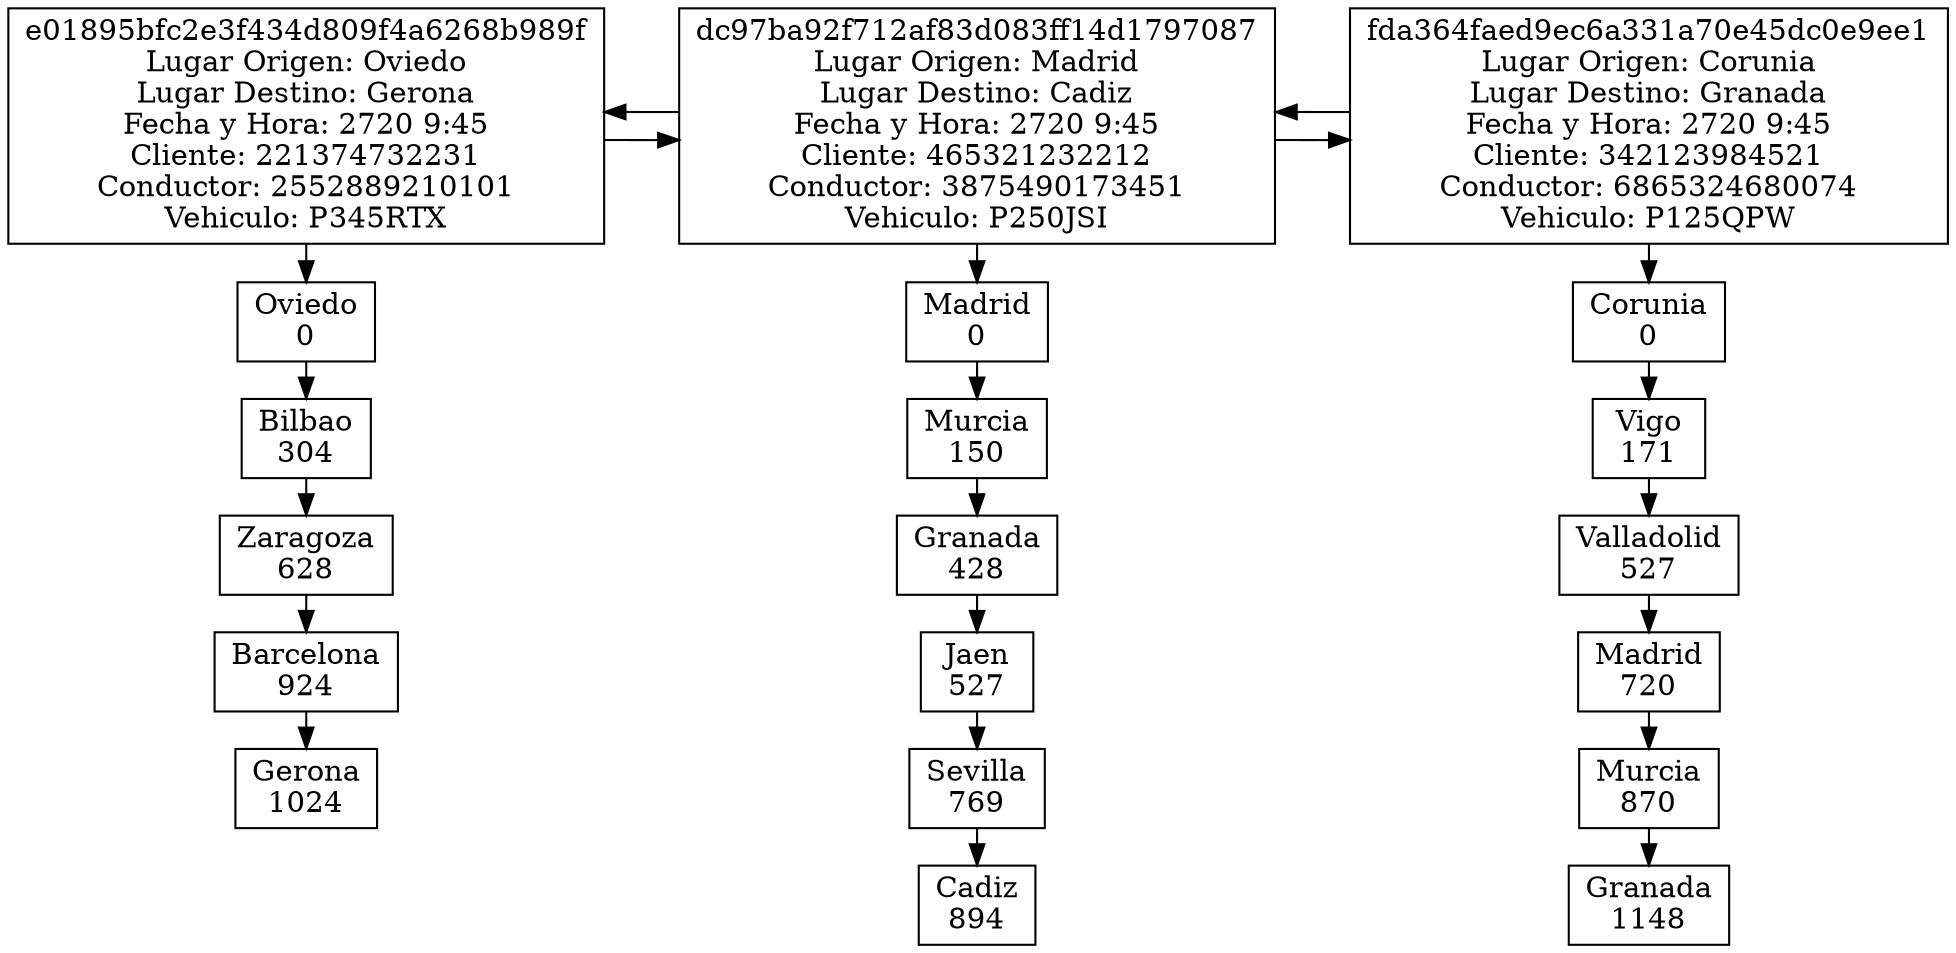 digraph BlockChain{ 
node[shape=box]; 
rankdir = LR; 

"27096026"[label = "e01895bfc2e3f434d809f4a6268b989f&#92;nLugar Origen: Oviedo&#92;nLugar Destino: Gerona&#92;nFecha y Hora: 2720 9:45&#92;nCliente: 221374732231&#92;nConductor: 2552889210101&#92;nVehiculo: P345RTX"] 
"8421612"[label = "dc97ba92f712af83d083ff14d1797087&#92;nLugar Origen: Madrid&#92;nLugar Destino: Cadiz&#92;nFecha y Hora: 2720 9:45&#92;nCliente: 465321232212&#92;nConductor: 3875490173451&#92;nVehiculo: P250JSI"] 
"2111460"[label = "fda364faed9ec6a331a70e45dc0e9ee1&#92;nLugar Origen: Corunia&#92;nLugar Destino: Granada&#92;nFecha y Hora: 2720 9:45&#92;nCliente: 342123984521&#92;nConductor: 6865324680074&#92;nVehiculo: P125QPW"] 
"27096026"->"8421612"; 
"8421612"->"27096026"; 
"8421612"->"2111460"; 
"2111460"->"8421612"; 

subgraph ruta_27096026{ 
rank=same; 
"Oviedo_27096026"[label="Oviedo&#92;n0"]; 
"Bilbao_27096026"[label="Bilbao&#92;n304"]; 
"Zaragoza_27096026"[label="Zaragoza&#92;n628"]; 
"Barcelona_27096026"[label="Barcelona&#92;n924"]; 
"Gerona_27096026"[label="Gerona&#92;n1024"]; 

"Oviedo_27096026"->"Bilbao_27096026"; 
"Bilbao_27096026"->"Zaragoza_27096026"; 
"Zaragoza_27096026"->"Barcelona_27096026"; 
"Barcelona_27096026"->"Gerona_27096026"; 
}
subgraph ruta_8421612{ 
rank=same; 
"Madrid_8421612"[label="Madrid&#92;n0"]; 
"Murcia_8421612"[label="Murcia&#92;n150"]; 
"Granada_8421612"[label="Granada&#92;n428"]; 
"Jaen_8421612"[label="Jaen&#92;n527"]; 
"Sevilla_8421612"[label="Sevilla&#92;n769"]; 
"Cadiz_8421612"[label="Cadiz&#92;n894"]; 

"Madrid_8421612"->"Murcia_8421612"; 
"Murcia_8421612"->"Granada_8421612"; 
"Granada_8421612"->"Jaen_8421612"; 
"Jaen_8421612"->"Sevilla_8421612"; 
"Sevilla_8421612"->"Cadiz_8421612"; 
}
subgraph ruta_2111460{ 
rank=same; 
"Corunia_2111460"[label="Corunia&#92;n0"]; 
"Vigo_2111460"[label="Vigo&#92;n171"]; 
"Valladolid_2111460"[label="Valladolid&#92;n527"]; 
"Madrid_2111460"[label="Madrid&#92;n720"]; 
"Murcia_2111460"[label="Murcia&#92;n870"]; 
"Granada_2111460"[label="Granada&#92;n1148"]; 

"Corunia_2111460"->"Vigo_2111460"; 
"Vigo_2111460"->"Valladolid_2111460"; 
"Valladolid_2111460"->"Madrid_2111460"; 
"Madrid_2111460"->"Murcia_2111460"; 
"Murcia_2111460"->"Granada_2111460"; 
}
{rank=same "27096026" "Oviedo_27096026"} 
"27096026"->"Oviedo_27096026"; 
{rank=same "8421612" "Madrid_8421612"} 
"8421612"->"Madrid_8421612"; 
{rank=same "2111460" "Corunia_2111460"} 
"2111460"->"Corunia_2111460"; 

}